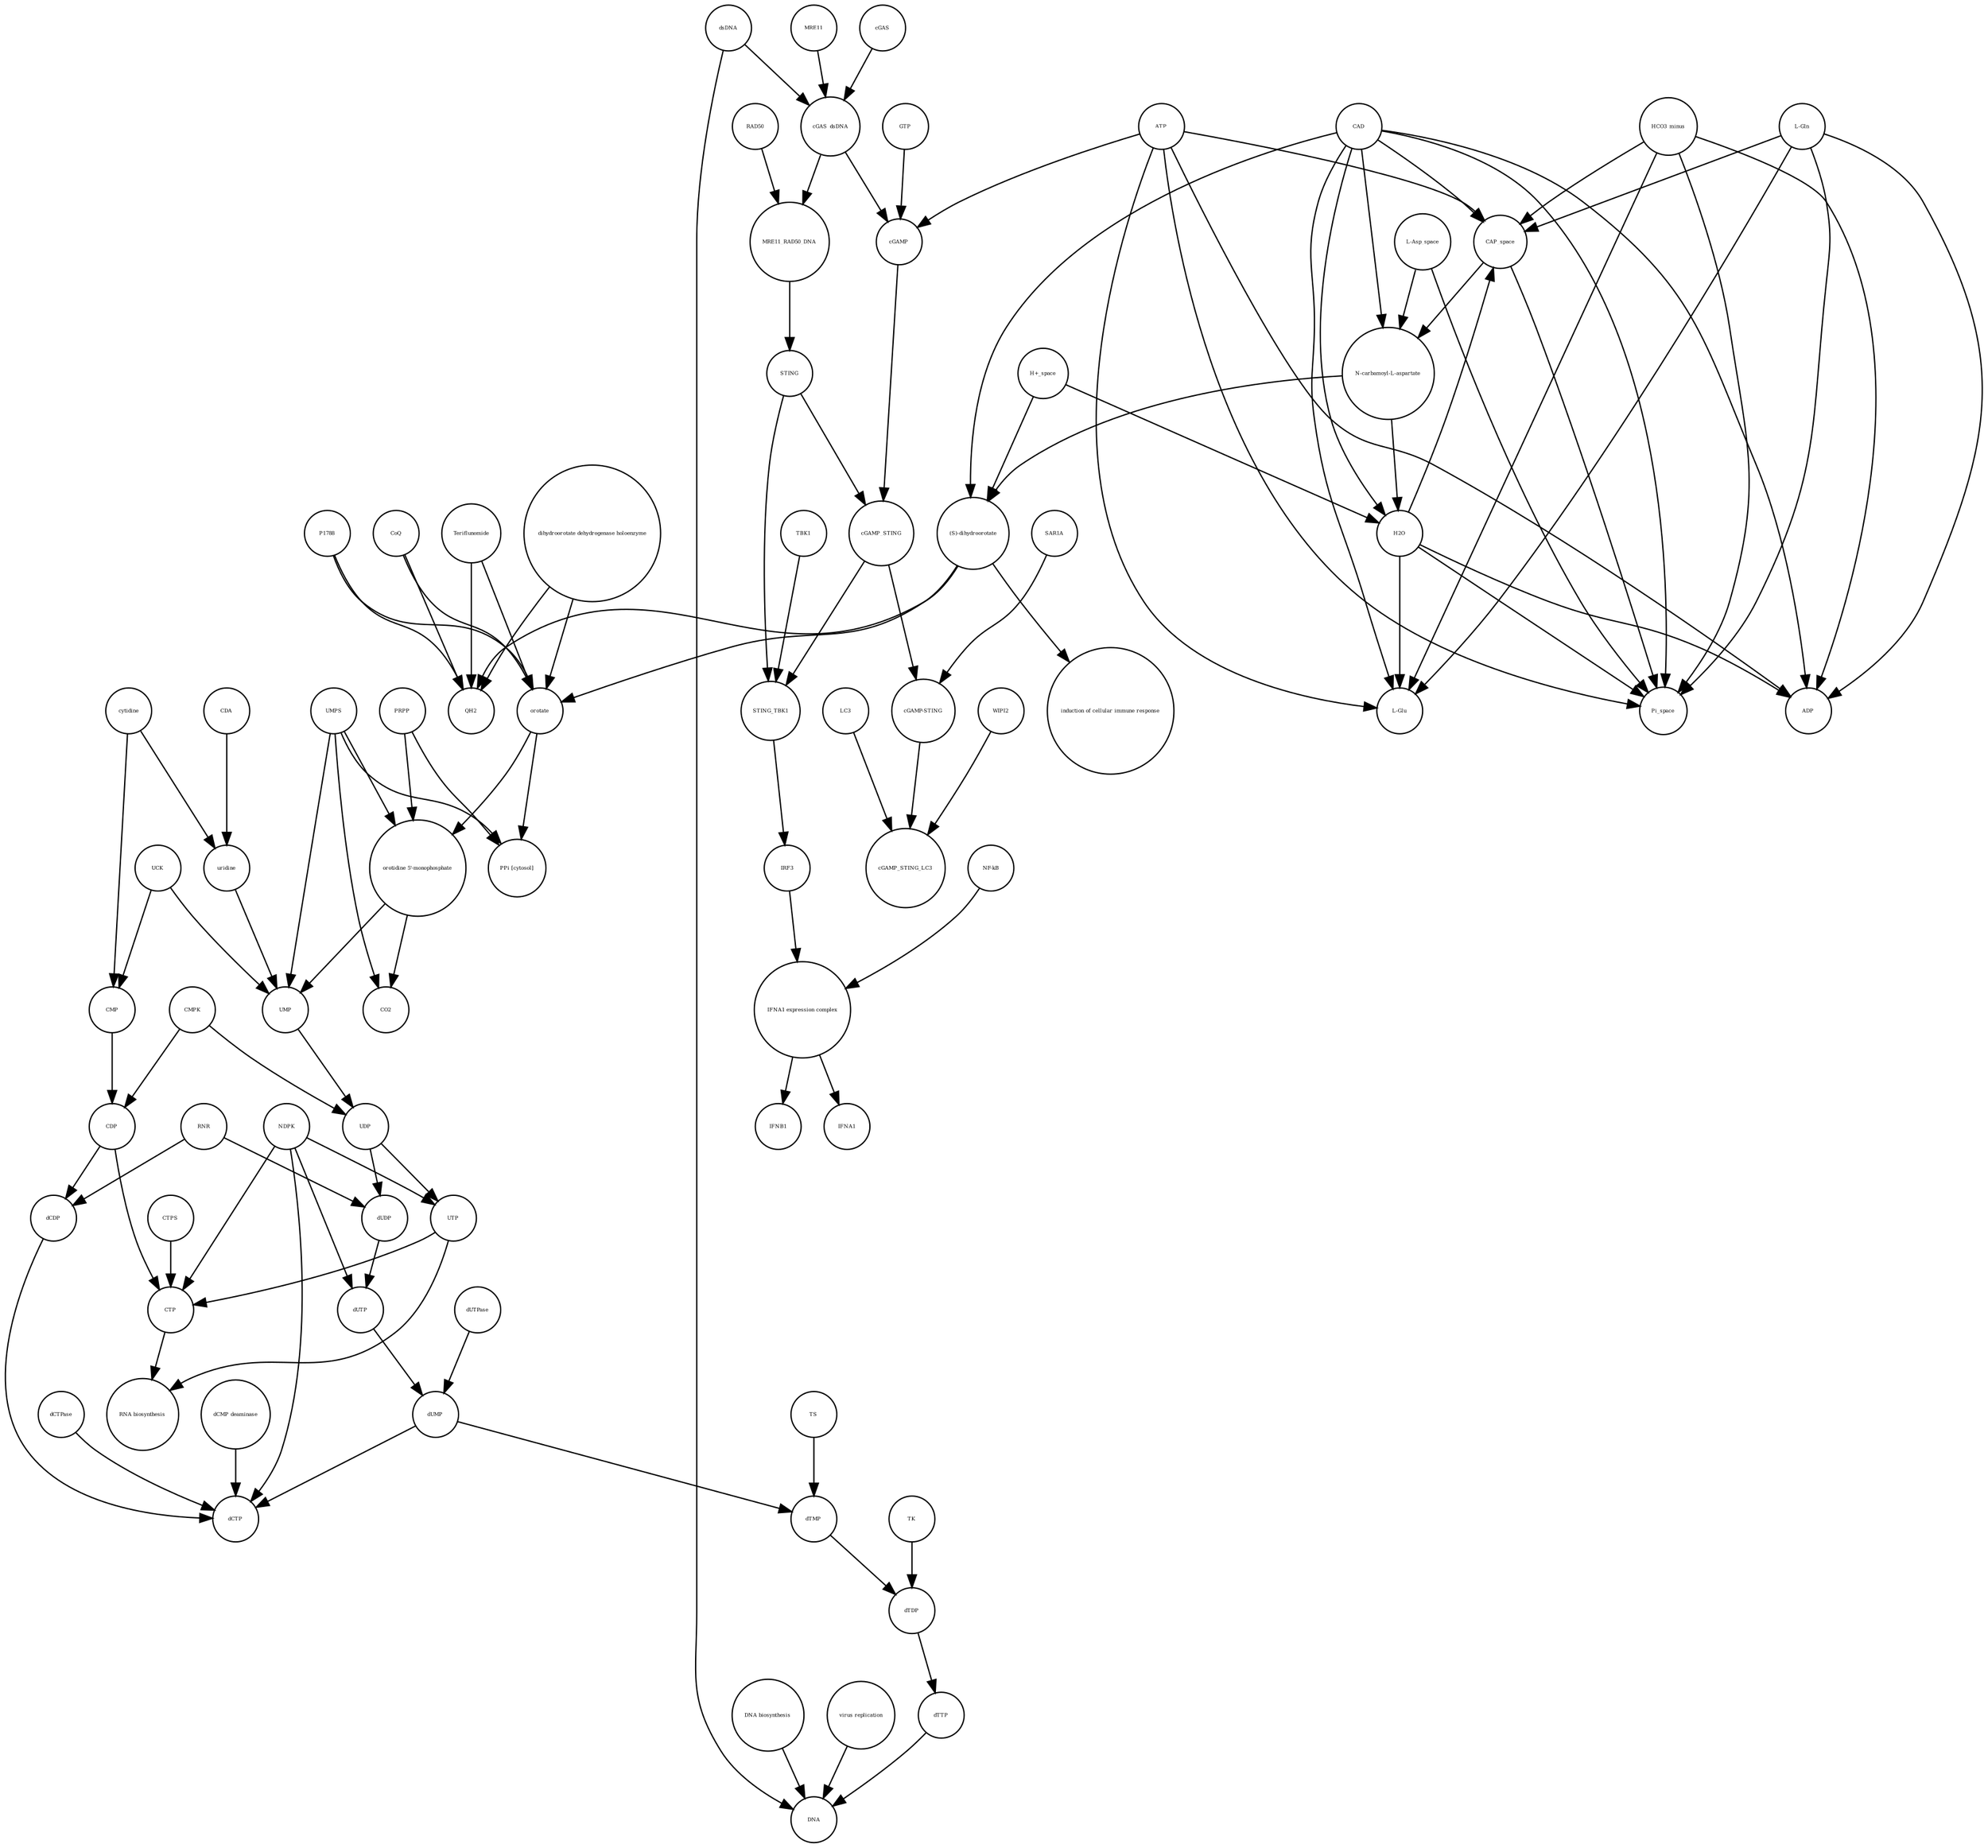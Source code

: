 strict digraph  {
UTP [annotation="", bipartite=0, cls="simple chemical", fontsize=4, label=UTP, shape=circle];
"RNA biosynthesis" [annotation="urn_miriam_obo.go_GO%3A0032774", bipartite=0, cls=phenotype, fontsize=4, label="RNA biosynthesis", shape=circle];
CTP [annotation="", bipartite=0, cls="simple chemical", fontsize=4, label=CTP, shape=circle];
"(S)-dihydroorotate" [annotation="", bipartite=0, cls="simple chemical", fontsize=4, label="(S)-dihydroorotate", shape=circle];
"induction of cellular immune response" [annotation="", bipartite=0, cls=phenotype, fontsize=4, label="induction of cellular immune response", shape=circle];
"PPi [cytosol]" [annotation="", bipartite=0, cls="simple chemical", fontsize=4, label="PPi [cytosol]", shape=circle];
LC3 [annotation="", bipartite=0, cls=macromolecule, fontsize=4, label=LC3, shape=circle];
dCTPase [annotation="", bipartite=0, cls=macromolecule, fontsize=4, label=dCTPase, shape=circle];
dTMP [annotation="", bipartite=0, cls="simple chemical", fontsize=4, label=dTMP, shape=circle];
TK [annotation="", bipartite=0, cls=macromolecule, fontsize=4, label=TK, shape=circle];
dsDNA [annotation="", bipartite=0, cls="simple chemical", fontsize=4, label=dsDNA, shape=circle];
RAD50 [annotation="", bipartite=0, cls="macromolecule multimer", fontsize=4, label=RAD50, shape=circle];
ATP [annotation="", bipartite=0, cls="simple chemical", fontsize=4, label=ATP, shape=circle];
"dihydroorotate dehydrogenase holoenzyme" [annotation="", bipartite=0, cls="simple chemical", fontsize=4, label="dihydroorotate dehydrogenase holoenzyme", shape=circle];
uridine [annotation="", bipartite=0, cls="simple chemical", fontsize=4, label=uridine, shape=circle];
IFNA1 [annotation="", bipartite=0, cls="nucleic acid feature", fontsize=4, label=IFNA1, shape=circle];
PRPP [annotation="", bipartite=0, cls="simple chemical", fontsize=4, label=PRPP, shape=circle];
"orotidine 5'-monophosphate" [annotation="", bipartite=0, cls="simple chemical", fontsize=4, label="orotidine 5'-monophosphate", shape=circle];
"DNA biosynthesis" [annotation="urn_miriam_obo.go_GO%3A0071897", bipartite=0, cls=phenotype, fontsize=4, label="DNA biosynthesis", shape=circle];
CAP_space [annotation="", bipartite=0, cls="simple chemical", fontsize=4, label=CAP_space, shape=circle];
UCK [annotation="", bipartite=0, cls=macromolecule, fontsize=4, label=UCK, shape=circle];
dCTP [annotation="", bipartite=0, cls="simple chemical", fontsize=4, label=dCTP, shape=circle];
P1788 [annotation="", bipartite=0, cls="simple chemical", fontsize=4, label=P1788, shape=circle];
CoQ [annotation="", bipartite=0, cls="simple chemical", fontsize=4, label=CoQ, shape=circle];
"NF-kB" [annotation="", bipartite=0, cls=complex, fontsize=4, label="NF-kB", shape=circle];
CTPS [annotation="", bipartite=0, cls=macromolecule, fontsize=4, label=CTPS, shape=circle];
UMP [annotation="", bipartite=0, cls="simple chemical", fontsize=4, label=UMP, shape=circle];
orotate [annotation="", bipartite=0, cls="simple chemical", fontsize=4, label=orotate, shape=circle];
dUTPase [annotation="", bipartite=0, cls=macromolecule, fontsize=4, label=dUTPase, shape=circle];
TS [annotation="", bipartite=0, cls=macromolecule, fontsize=4, label=TS, shape=circle];
dCDP [annotation="", bipartite=0, cls="simple chemical", fontsize=4, label=dCDP, shape=circle];
cGAS [annotation="", bipartite=0, cls=macromolecule, fontsize=4, label=cGAS, shape=circle];
GTP [annotation="", bipartite=0, cls="simple chemical", fontsize=4, label=GTP, shape=circle];
"IFNA1 expression complex" [annotation="", bipartite=0, cls=complex, fontsize=4, label="IFNA1 expression complex", shape=circle];
cytidine [annotation="", bipartite=0, cls="simple chemical", fontsize=4, label=cytidine, shape=circle];
CDA [annotation="", bipartite=0, cls=macromolecule, fontsize=4, label=CDA, shape=circle];
"N-carbamoyl-L-aspartate" [annotation="", bipartite=0, cls="simple chemical", fontsize=4, label="N-carbamoyl-L-aspartate", shape=circle];
IRF3 [annotation="", bipartite=0, cls="macromolecule multimer", fontsize=4, label=IRF3, shape=circle];
"H+_space" [annotation="", bipartite=0, cls="simple chemical", fontsize=4, label="H+_space", shape=circle];
NDPK [annotation="", bipartite=0, cls=macromolecule, fontsize=4, label=NDPK, shape=circle];
CMPK [annotation="", bipartite=0, cls=macromolecule, fontsize=4, label=CMPK, shape=circle];
Pi_space [annotation="", bipartite=0, cls="simple chemical", fontsize=4, label=Pi_space, shape=circle];
ADP [annotation="", bipartite=0, cls="simple chemical", fontsize=4, label=ADP, shape=circle];
RNR [annotation="", bipartite=0, cls=macromolecule, fontsize=4, label=RNR, shape=circle];
"L-Asp_space" [annotation="", bipartite=0, cls="simple chemical", fontsize=4, label="L-Asp_space", shape=circle];
Teriflunomide [annotation="", bipartite=0, cls="simple chemical", fontsize=4, label=Teriflunomide, shape=circle];
dTDP [annotation="", bipartite=0, cls="simple chemical", fontsize=4, label=dTDP, shape=circle];
H2O [annotation="", bipartite=0, cls="simple chemical", fontsize=4, label=H2O, shape=circle];
UDP [annotation="", bipartite=0, cls="simple chemical", fontsize=4, label=UDP, shape=circle];
CDP [annotation="", bipartite=0, cls="simple chemical", fontsize=4, label=CDP, shape=circle];
cGAMP [annotation="", bipartite=0, cls="simple chemical", fontsize=4, label=cGAMP, shape=circle];
HCO3_minus [annotation="", bipartite=0, cls="simple chemical", fontsize=4, label=HCO3_minus, shape=circle];
dUMP [annotation="", bipartite=0, cls="simple chemical", fontsize=4, label=dUMP, shape=circle];
QH2 [annotation="", bipartite=0, cls="simple chemical", fontsize=4, label=QH2, shape=circle];
CO2 [annotation="", bipartite=0, cls="simple chemical", fontsize=4, label=CO2, shape=circle];
cGAMP_STING [annotation="", bipartite=0, cls=complex, fontsize=4, label=cGAMP_STING, shape=circle];
"dCMP deaminase" [annotation="", bipartite=0, cls=macromolecule, fontsize=4, label="dCMP deaminase", shape=circle];
MRE11_RAD50_DNA [annotation="", bipartite=0, cls=complex, fontsize=4, label=MRE11_RAD50_DNA, shape=circle];
"virus replication" [annotation="", bipartite=0, cls=phenotype, fontsize=4, label="virus replication", shape=circle];
CAD [annotation="", bipartite=0, cls=macromolecule, fontsize=4, label=CAD, shape=circle];
STING [annotation="", bipartite=0, cls="macromolecule multimer", fontsize=4, label=STING, shape=circle];
TBK1 [annotation="", bipartite=0, cls=macromolecule, fontsize=4, label=TBK1, shape=circle];
dUTP [annotation="", bipartite=0, cls="simple chemical", fontsize=4, label=dUTP, shape=circle];
DNA [annotation="", bipartite=0, cls="nucleic acid feature", fontsize=4, label=DNA, shape=circle];
cGAS_dsDNA [annotation="", bipartite=0, cls=complex, fontsize=4, label=cGAS_dsDNA, shape=circle];
IFNB1 [annotation="", bipartite=0, cls="nucleic acid feature", fontsize=4, label=IFNB1, shape=circle];
UMPS [annotation="", bipartite=0, cls="macromolecule multimer", fontsize=4, label=UMPS, shape=circle];
"cGAMP-STING" [annotation="", bipartite=0, cls=complex, fontsize=4, label="cGAMP-STING", shape=circle];
WIPI2 [annotation="", bipartite=0, cls=macromolecule, fontsize=4, label=WIPI2, shape=circle];
"L-Glu" [annotation="", bipartite=0, cls="simple chemical", fontsize=4, label="L-Glu", shape=circle];
CMP [annotation="", bipartite=0, cls="simple chemical", fontsize=4, label=CMP, shape=circle];
MRE11 [annotation="", bipartite=0, cls="macromolecule multimer", fontsize=4, label=MRE11, shape=circle];
SAR1A [annotation="", bipartite=0, cls=macromolecule, fontsize=4, label=SAR1A, shape=circle];
"L-Gln" [annotation="", bipartite=0, cls="simple chemical", fontsize=4, label="L-Gln", shape=circle];
dUDP [annotation="", bipartite=0, cls="simple chemical", fontsize=4, label=dUDP, shape=circle];
STING_TBK1 [annotation="", bipartite=0, cls=complex, fontsize=4, label=STING_TBK1, shape=circle];
dTTP [annotation="", bipartite=0, cls="simple chemical", fontsize=4, label=dTTP, shape=circle];
cGAMP_STING_LC3 [annotation="", bipartite=0, cls=complex, fontsize=4, label=cGAMP_STING_LC3, shape=circle];
UTP -> "RNA biosynthesis"  [annotation="", interaction_type="necessary stimulation"];
UTP -> CTP  [annotation="", interaction_type=production];
CTP -> "RNA biosynthesis"  [annotation="", interaction_type="necessary stimulation"];
"(S)-dihydroorotate" -> "induction of cellular immune response"  [annotation="", interaction_type="necessary stimulation"];
"(S)-dihydroorotate" -> QH2  [annotation="", interaction_type=production];
"(S)-dihydroorotate" -> orotate  [annotation="", interaction_type=production];
LC3 -> cGAMP_STING_LC3  [annotation="", interaction_type=production];
dCTPase -> dCTP  [annotation="", interaction_type=catalysis];
dTMP -> dTDP  [annotation="", interaction_type=production];
TK -> dTDP  [annotation="", interaction_type=catalysis];
dsDNA -> DNA  [annotation="", interaction_type=production];
dsDNA -> cGAS_dsDNA  [annotation="", interaction_type=production];
RAD50 -> MRE11_RAD50_DNA  [annotation="", interaction_type=production];
ATP -> cGAMP  [annotation="", interaction_type=production];
ATP -> Pi_space  [annotation="", interaction_type=production];
ATP -> ADP  [annotation="", interaction_type=production];
ATP -> "L-Glu"  [annotation="", interaction_type=production];
ATP -> CAP_space  [annotation="", interaction_type=production];
"dihydroorotate dehydrogenase holoenzyme" -> QH2  [annotation=urn_miriam_reactome_REACT_1698, interaction_type=catalysis];
"dihydroorotate dehydrogenase holoenzyme" -> orotate  [annotation=urn_miriam_reactome_REACT_1698, interaction_type=catalysis];
uridine -> UMP  [annotation="", interaction_type=production];
PRPP -> "PPi [cytosol]"  [annotation="", interaction_type=production];
PRPP -> "orotidine 5'-monophosphate"  [annotation="", interaction_type=production];
"orotidine 5'-monophosphate" -> UMP  [annotation="", interaction_type=production];
"orotidine 5'-monophosphate" -> CO2  [annotation="", interaction_type=production];
"DNA biosynthesis" -> DNA  [annotation="", interaction_type=catalysis];
CAP_space -> Pi_space  [annotation="", interaction_type=production];
CAP_space -> "N-carbamoyl-L-aspartate"  [annotation="", interaction_type=production];
UCK -> CMP  [annotation="", interaction_type=catalysis];
UCK -> UMP  [annotation="", interaction_type=catalysis];
P1788 -> QH2  [annotation=urn_miriam_reactome_REACT_1698, interaction_type=inhibition];
P1788 -> orotate  [annotation=urn_miriam_reactome_REACT_1698, interaction_type=inhibition];
CoQ -> QH2  [annotation="", interaction_type=production];
CoQ -> orotate  [annotation="", interaction_type=production];
"NF-kB" -> "IFNA1 expression complex"  [annotation="", interaction_type=production];
CTPS -> CTP  [annotation="", interaction_type=catalysis];
UMP -> UDP  [annotation="", interaction_type=production];
orotate -> "PPi [cytosol]"  [annotation="", interaction_type=production];
orotate -> "orotidine 5'-monophosphate"  [annotation="", interaction_type=production];
dUTPase -> dUMP  [annotation="", interaction_type=catalysis];
TS -> dTMP  [annotation="", interaction_type=catalysis];
dCDP -> dCTP  [annotation="", interaction_type=production];
cGAS -> cGAS_dsDNA  [annotation="", interaction_type=production];
GTP -> cGAMP  [annotation="", interaction_type=production];
"IFNA1 expression complex" -> IFNB1  [annotation="", interaction_type=stimulation];
"IFNA1 expression complex" -> IFNA1  [annotation="", interaction_type=stimulation];
cytidine -> uridine  [annotation="", interaction_type=production];
cytidine -> CMP  [annotation="", interaction_type=production];
CDA -> uridine  [annotation="", interaction_type=catalysis];
"N-carbamoyl-L-aspartate" -> H2O  [annotation="", interaction_type=production];
"N-carbamoyl-L-aspartate" -> "(S)-dihydroorotate"  [annotation="", interaction_type=production];
IRF3 -> "IFNA1 expression complex"  [annotation="", interaction_type=production];
"H+_space" -> H2O  [annotation="", interaction_type=production];
"H+_space" -> "(S)-dihydroorotate"  [annotation="", interaction_type=production];
NDPK -> CTP  [annotation="", interaction_type=catalysis];
NDPK -> UTP  [annotation="", interaction_type=catalysis];
NDPK -> dCTP  [annotation="", interaction_type=catalysis];
NDPK -> dUTP  [annotation="", interaction_type=catalysis];
CMPK -> CDP  [annotation="", interaction_type=catalysis];
CMPK -> UDP  [annotation="", interaction_type=catalysis];
RNR -> dCDP  [annotation="", interaction_type=catalysis];
RNR -> dUDP  [annotation="", interaction_type=catalysis];
"L-Asp_space" -> Pi_space  [annotation="", interaction_type=production];
"L-Asp_space" -> "N-carbamoyl-L-aspartate"  [annotation="", interaction_type=production];
Teriflunomide -> QH2  [annotation=urn_miriam_reactome_REACT_1698, interaction_type=inhibition];
Teriflunomide -> orotate  [annotation=urn_miriam_reactome_REACT_1698, interaction_type=inhibition];
dTDP -> dTTP  [annotation="", interaction_type=production];
H2O -> Pi_space  [annotation="", interaction_type=production];
H2O -> ADP  [annotation="", interaction_type=production];
H2O -> CAP_space  [annotation="", interaction_type=production];
H2O -> "L-Glu"  [annotation="", interaction_type=production];
UDP -> dUDP  [annotation="", interaction_type=production];
UDP -> UTP  [annotation="", interaction_type=production];
CDP -> CTP  [annotation="", interaction_type=production];
CDP -> dCDP  [annotation="", interaction_type=production];
cGAMP -> cGAMP_STING  [annotation="", interaction_type=production];
HCO3_minus -> Pi_space  [annotation="", interaction_type=production];
HCO3_minus -> ADP  [annotation="", interaction_type=production];
HCO3_minus -> CAP_space  [annotation="", interaction_type=production];
HCO3_minus -> "L-Glu"  [annotation="", interaction_type=production];
dUMP -> dCTP  [annotation="", interaction_type=production];
dUMP -> dTMP  [annotation="", interaction_type=production];
cGAMP_STING -> STING_TBK1  [annotation="", interaction_type=production];
cGAMP_STING -> "cGAMP-STING"  [annotation="", interaction_type=production];
"dCMP deaminase" -> dCTP  [annotation="", interaction_type=catalysis];
MRE11_RAD50_DNA -> STING  [annotation="", interaction_type=catalysis];
"virus replication" -> DNA  [annotation="", interaction_type=inhibition];
CAD -> Pi_space  [annotation=urn_miriam_reactome_REACT_1698, interaction_type=catalysis];
CAD -> "N-carbamoyl-L-aspartate"  [annotation=urn_miriam_reactome_REACT_1698, interaction_type=catalysis];
CAD -> H2O  [annotation=urn_miriam_reactome_REACT_1698, interaction_type=catalysis];
CAD -> "(S)-dihydroorotate"  [annotation=urn_miriam_reactome_REACT_1698, interaction_type=catalysis];
CAD -> ADP  [annotation=urn_miriam_reactome_REACT_1698, interaction_type=catalysis];
CAD -> "L-Glu"  [annotation=urn_miriam_reactome_REACT_1698, interaction_type=catalysis];
CAD -> CAP_space  [annotation=urn_miriam_reactome_REACT_1698, interaction_type=catalysis];
STING -> STING_TBK1  [annotation="", interaction_type=production];
STING -> cGAMP_STING  [annotation="", interaction_type=production];
TBK1 -> STING_TBK1  [annotation="", interaction_type=production];
dUTP -> dUMP  [annotation="", interaction_type=production];
cGAS_dsDNA -> cGAMP  [annotation="", interaction_type=catalysis];
cGAS_dsDNA -> MRE11_RAD50_DNA  [annotation="", interaction_type=production];
UMPS -> UMP  [annotation=urn_miriam_reactome_REACT_1698, interaction_type=catalysis];
UMPS -> CO2  [annotation=urn_miriam_reactome_REACT_1698, interaction_type=catalysis];
UMPS -> "PPi [cytosol]"  [annotation=urn_miriam_reactome_REACT_1698, interaction_type=catalysis];
UMPS -> "orotidine 5'-monophosphate"  [annotation=urn_miriam_reactome_REACT_1698, interaction_type=catalysis];
"cGAMP-STING" -> cGAMP_STING_LC3  [annotation="", interaction_type=production];
WIPI2 -> cGAMP_STING_LC3  [annotation="", interaction_type=catalysis];
CMP -> CDP  [annotation="", interaction_type=production];
MRE11 -> cGAS_dsDNA  [annotation="", interaction_type=production];
SAR1A -> "cGAMP-STING"  [annotation="", interaction_type=catalysis];
"L-Gln" -> Pi_space  [annotation="", interaction_type=production];
"L-Gln" -> ADP  [annotation="", interaction_type=production];
"L-Gln" -> CAP_space  [annotation="", interaction_type=production];
"L-Gln" -> "L-Glu"  [annotation="", interaction_type=production];
dUDP -> dUTP  [annotation="", interaction_type=production];
STING_TBK1 -> IRF3  [annotation="", interaction_type=catalysis];
dTTP -> DNA  [annotation="", interaction_type=production];
}
